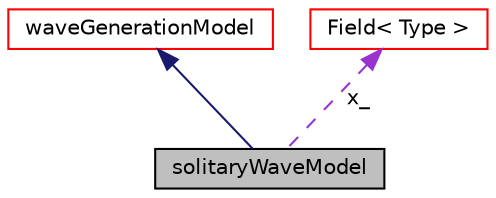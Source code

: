 digraph "solitaryWaveModel"
{
  bgcolor="transparent";
  edge [fontname="Helvetica",fontsize="10",labelfontname="Helvetica",labelfontsize="10"];
  node [fontname="Helvetica",fontsize="10",shape=record];
  Node1 [label="solitaryWaveModel",height=0.2,width=0.4,color="black", fillcolor="grey75", style="filled" fontcolor="black"];
  Node2 -> Node1 [dir="back",color="midnightblue",fontsize="10",style="solid",fontname="Helvetica"];
  Node2 [label="waveGenerationModel",height=0.2,width=0.4,color="red",URL="$classFoam_1_1waveModels_1_1waveGenerationModel.html"];
  Node3 -> Node1 [dir="back",color="darkorchid3",fontsize="10",style="dashed",label=" x_" ,fontname="Helvetica"];
  Node3 [label="Field\< Type \>",height=0.2,width=0.4,color="red",URL="$classFoam_1_1Field.html",tooltip="Generic templated field type. "];
}
